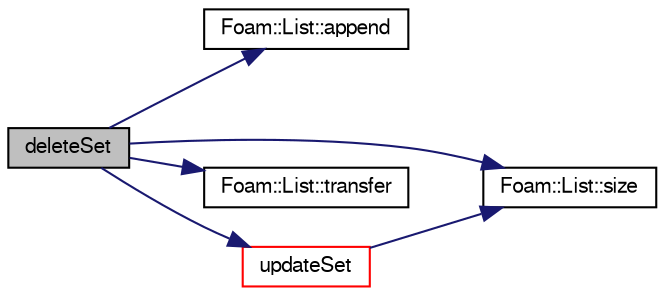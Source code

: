 digraph "deleteSet"
{
  bgcolor="transparent";
  edge [fontname="FreeSans",fontsize="10",labelfontname="FreeSans",labelfontsize="10"];
  node [fontname="FreeSans",fontsize="10",shape=record];
  rankdir="LR";
  Node2601 [label="deleteSet",height=0.2,width=0.4,color="black", fillcolor="grey75", style="filled", fontcolor="black"];
  Node2601 -> Node2602 [color="midnightblue",fontsize="10",style="solid",fontname="FreeSans"];
  Node2602 [label="Foam::List::append",height=0.2,width=0.4,color="black",URL="$a25694.html#a399dd2bf0d9a32016717dc90126f016b",tooltip="Append an element at the end of the list. "];
  Node2601 -> Node2603 [color="midnightblue",fontsize="10",style="solid",fontname="FreeSans"];
  Node2603 [label="Foam::List::size",height=0.2,width=0.4,color="black",URL="$a25694.html#a8a5f6fa29bd4b500caf186f60245b384",tooltip="Override size to be inconsistent with allocated storage. "];
  Node2601 -> Node2604 [color="midnightblue",fontsize="10",style="solid",fontname="FreeSans"];
  Node2604 [label="Foam::List::transfer",height=0.2,width=0.4,color="black",URL="$a25694.html#a25ad1d2084d16b234b0cf91c07e832c0",tooltip="Transfer the contents of the argument List into this list. "];
  Node2601 -> Node2605 [color="midnightblue",fontsize="10",style="solid",fontname="FreeSans"];
  Node2605 [label="updateSet",height=0.2,width=0.4,color="red",URL="$a25442.html#afc9e2e914d3928dd7281d2ac71452052",tooltip="Sort addressing and make cellSet part consistent with addressing. "];
  Node2605 -> Node2603 [color="midnightblue",fontsize="10",style="solid",fontname="FreeSans"];
}
